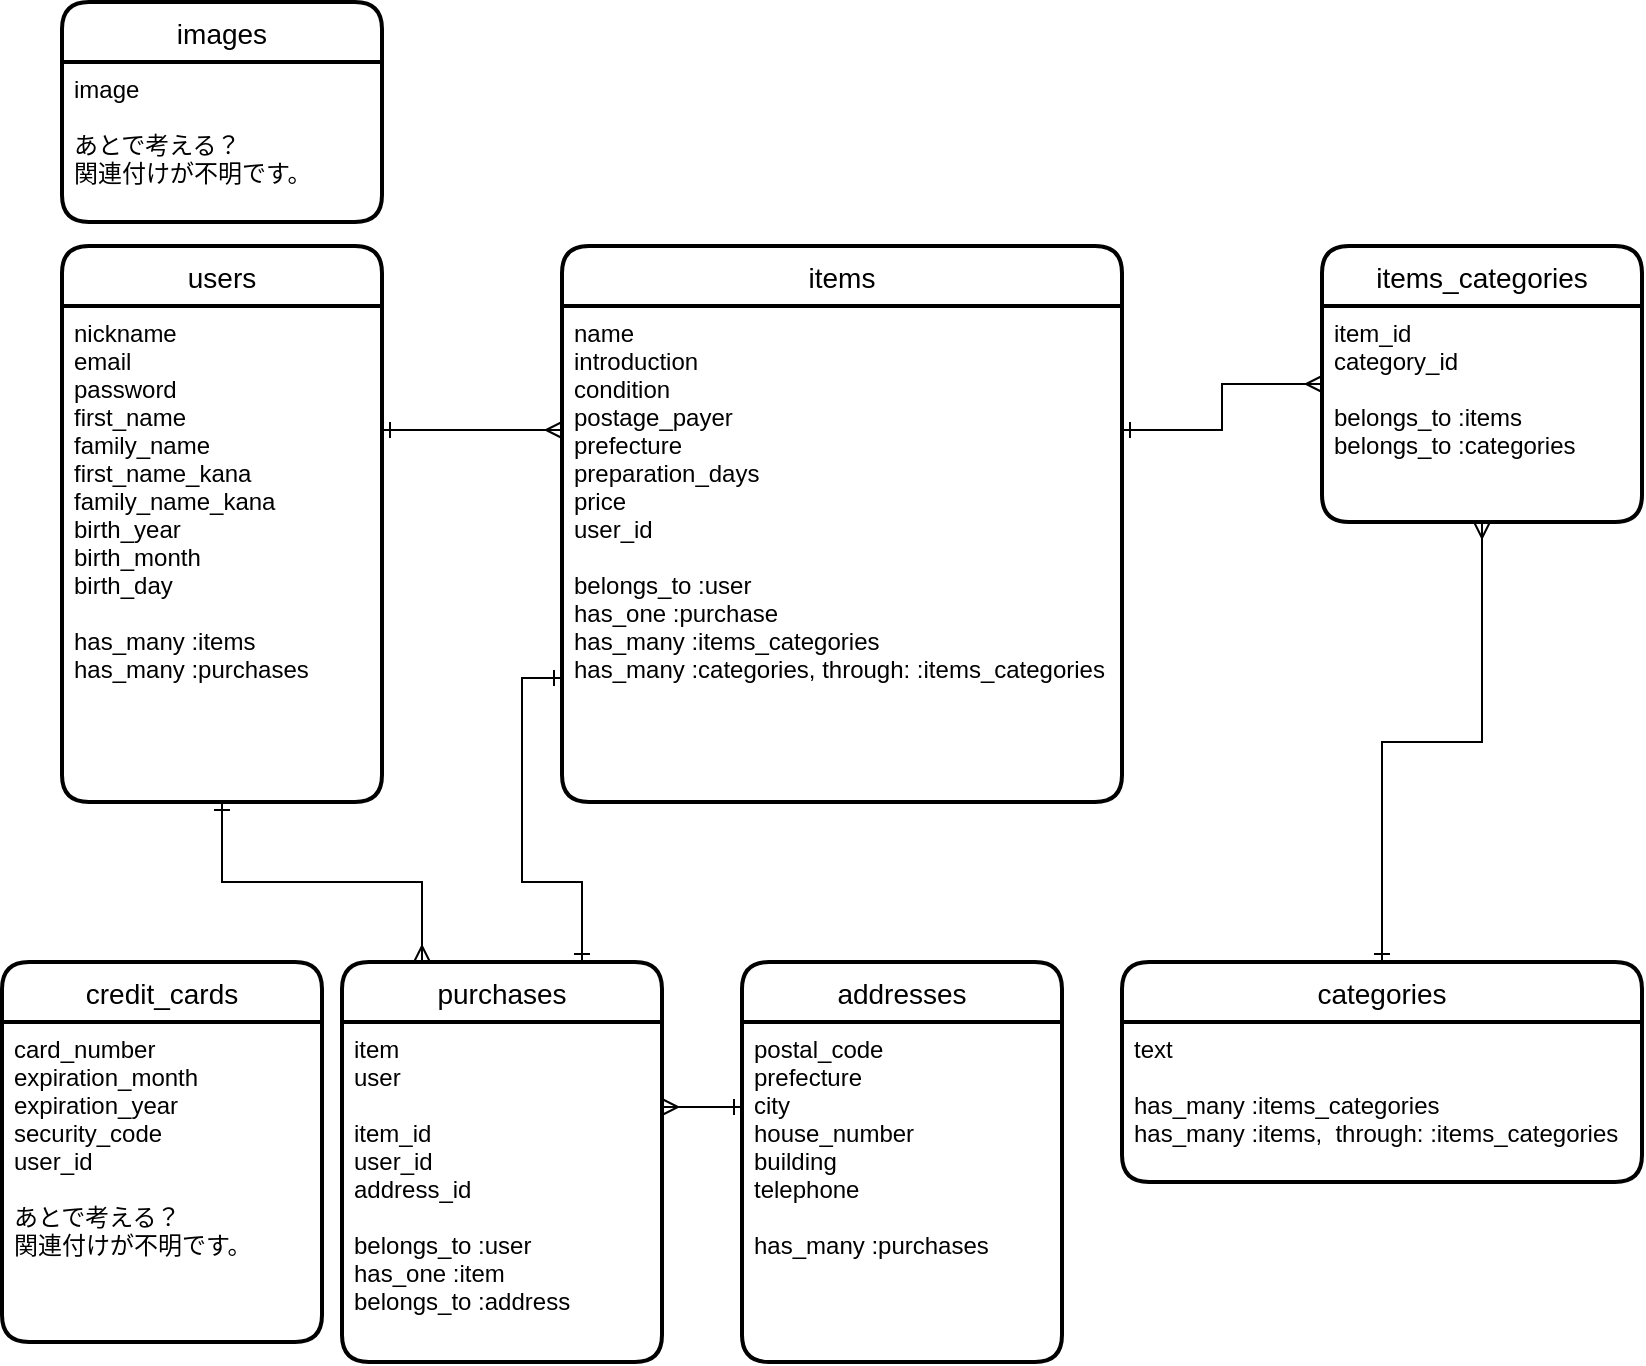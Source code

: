 <mxfile version="13.6.5">
    <diagram id="vQ1ZKM4H_uusscgU3DEP" name="ページ1">
        <mxGraphModel dx="1759" dy="680" grid="1" gridSize="10" guides="1" tooltips="1" connect="1" arrows="1" fold="1" page="1" pageScale="1" pageWidth="827" pageHeight="1169" math="0" shadow="0">
            <root>
                <mxCell id="0"/>
                <mxCell id="1" parent="0"/>
                <mxCell id="49" style="edgeStyle=orthogonalEdgeStyle;rounded=0;orthogonalLoop=1;jettySize=auto;html=1;exitX=1;exitY=0.25;exitDx=0;exitDy=0;entryX=0;entryY=0.25;entryDx=0;entryDy=0;startArrow=ERone;startFill=0;endArrow=ERmany;endFill=0;" edge="1" parent="1" source="35" target="37">
                    <mxGeometry relative="1" as="geometry"/>
                </mxCell>
                <mxCell id="54" style="edgeStyle=orthogonalEdgeStyle;rounded=0;orthogonalLoop=1;jettySize=auto;html=1;exitX=0.5;exitY=1;exitDx=0;exitDy=0;entryX=0.25;entryY=0;entryDx=0;entryDy=0;startArrow=ERone;startFill=0;endArrow=ERmany;endFill=0;" edge="1" parent="1" source="35" target="45">
                    <mxGeometry relative="1" as="geometry"/>
                </mxCell>
                <mxCell id="55" style="edgeStyle=orthogonalEdgeStyle;rounded=0;orthogonalLoop=1;jettySize=auto;html=1;exitX=0;exitY=0.75;exitDx=0;exitDy=0;entryX=0.75;entryY=0;entryDx=0;entryDy=0;startArrow=ERone;startFill=0;endArrow=ERone;endFill=0;" edge="1" parent="1" source="37" target="45">
                    <mxGeometry relative="1" as="geometry"/>
                </mxCell>
                <mxCell id="61" value="items_categories" style="swimlane;childLayout=stackLayout;horizontal=1;startSize=30;horizontalStack=0;rounded=1;fontSize=14;fontStyle=0;strokeWidth=2;resizeParent=0;resizeLast=1;shadow=0;dashed=0;align=center;" vertex="1" parent="1">
                    <mxGeometry x="660" y="282" width="160" height="138" as="geometry"/>
                </mxCell>
                <mxCell id="62" value="item_id&#10;category_id&#10;&#10;belongs_to :items&#10;belongs_to :categories" style="align=left;strokeColor=none;fillColor=none;spacingLeft=4;fontSize=12;verticalAlign=top;resizable=0;rotatable=0;part=1;" vertex="1" parent="61">
                    <mxGeometry y="30" width="160" height="108" as="geometry"/>
                </mxCell>
                <mxCell id="34" value="users" style="swimlane;childLayout=stackLayout;horizontal=1;startSize=30;horizontalStack=0;rounded=1;fontSize=14;fontStyle=0;strokeWidth=2;resizeParent=0;resizeLast=1;shadow=0;dashed=0;align=center;" vertex="1" parent="1">
                    <mxGeometry x="30" y="282" width="160" height="278" as="geometry"/>
                </mxCell>
                <mxCell id="35" value="nickname&#10;email&#10;password&#10;first_name&#10;family_name&#10;first_name_kana&#10;family_name_kana&#10;birth_year&#10;birth_month&#10;birth_day&#10;&#10;has_many :items&#10;has_many :purchases" style="align=left;strokeColor=none;fillColor=none;spacingLeft=4;fontSize=12;verticalAlign=top;resizable=0;rotatable=0;part=1;" vertex="1" parent="34">
                    <mxGeometry y="30" width="160" height="248" as="geometry"/>
                </mxCell>
                <mxCell id="58" style="edgeStyle=orthogonalEdgeStyle;rounded=0;orthogonalLoop=1;jettySize=auto;html=1;exitX=0;exitY=0.25;exitDx=0;exitDy=0;entryX=1;entryY=0.25;entryDx=0;entryDy=0;startArrow=ERone;startFill=0;endArrow=ERmany;endFill=0;" edge="1" parent="1" source="32" target="46">
                    <mxGeometry relative="1" as="geometry"/>
                </mxCell>
                <mxCell id="64" style="edgeStyle=orthogonalEdgeStyle;rounded=0;orthogonalLoop=1;jettySize=auto;html=1;exitX=0.5;exitY=0;exitDx=0;exitDy=0;entryX=0.5;entryY=1;entryDx=0;entryDy=0;startArrow=ERone;startFill=0;endArrow=ERmany;endFill=0;" edge="1" parent="1" source="59" target="62">
                    <mxGeometry relative="1" as="geometry"/>
                </mxCell>
                <mxCell id="63" style="edgeStyle=orthogonalEdgeStyle;rounded=0;orthogonalLoop=1;jettySize=auto;html=1;exitX=1;exitY=0.25;exitDx=0;exitDy=0;entryX=0;entryY=0.5;entryDx=0;entryDy=0;startArrow=ERone;startFill=0;endArrow=ERmany;endFill=0;" edge="1" parent="1" source="37" target="61">
                    <mxGeometry relative="1" as="geometry"/>
                </mxCell>
                <mxCell id="31" value="addresses" style="swimlane;childLayout=stackLayout;horizontal=1;startSize=30;horizontalStack=0;rounded=1;fontSize=14;fontStyle=0;strokeWidth=2;resizeParent=0;resizeLast=1;shadow=0;dashed=0;align=center;" vertex="1" parent="1">
                    <mxGeometry x="370" y="640" width="160" height="200" as="geometry"/>
                </mxCell>
                <mxCell id="32" value="postal_code&#10;prefecture&#10;city&#10;house_number&#10;building&#10;telephone&#10;&#10;has_many :purchases" style="align=left;strokeColor=none;fillColor=none;spacingLeft=4;fontSize=12;verticalAlign=top;resizable=0;rotatable=0;part=1;" vertex="1" parent="31">
                    <mxGeometry y="30" width="160" height="170" as="geometry"/>
                </mxCell>
                <mxCell id="36" value="items" style="swimlane;childLayout=stackLayout;horizontal=1;startSize=30;horizontalStack=0;rounded=1;fontSize=14;fontStyle=0;strokeWidth=2;resizeParent=0;resizeLast=1;shadow=0;dashed=0;align=center;" vertex="1" parent="1">
                    <mxGeometry x="280" y="282" width="280" height="278" as="geometry"/>
                </mxCell>
                <mxCell id="37" value="name&#10;introduction&#10;condition&#10;postage_payer&#10;prefecture&#10;preparation_days&#10;price&#10;user_id&#10;&#10;belongs_to :user&#10;has_one :purchase&#10;has_many :items_categories&#10;has_many :categories, through: :items_categories" style="align=left;strokeColor=none;fillColor=none;spacingLeft=4;fontSize=12;verticalAlign=top;resizable=0;rotatable=0;part=1;" vertex="1" parent="36">
                    <mxGeometry y="30" width="280" height="248" as="geometry"/>
                </mxCell>
                <mxCell id="59" value="categories" style="swimlane;childLayout=stackLayout;horizontal=1;startSize=30;horizontalStack=0;rounded=1;fontSize=14;fontStyle=0;strokeWidth=2;resizeParent=0;resizeLast=1;shadow=0;dashed=0;align=center;" vertex="1" parent="1">
                    <mxGeometry x="560" y="640" width="260" height="110" as="geometry"/>
                </mxCell>
                <mxCell id="60" value="text&#10;&#10;has_many :items_categories&#10;has_many :items,  through: :items_categories" style="align=left;strokeColor=none;fillColor=none;spacingLeft=4;fontSize=12;verticalAlign=top;resizable=0;rotatable=0;part=1;" vertex="1" parent="59">
                    <mxGeometry y="30" width="260" height="80" as="geometry"/>
                </mxCell>
                <mxCell id="45" value="purchases" style="swimlane;childLayout=stackLayout;horizontal=1;startSize=30;horizontalStack=0;rounded=1;fontSize=14;fontStyle=0;strokeWidth=2;resizeParent=0;resizeLast=1;shadow=0;dashed=0;align=center;" vertex="1" parent="1">
                    <mxGeometry x="170" y="640" width="160" height="200" as="geometry"/>
                </mxCell>
                <mxCell id="46" value="item&#10;user&#10;&#10;item_id&#10;user_id&#10;address_id&#10;&#10;belongs_to :user&#10;has_one :item&#10;belongs_to :address" style="align=left;strokeColor=none;fillColor=none;spacingLeft=4;fontSize=12;verticalAlign=top;resizable=0;rotatable=0;part=1;" vertex="1" parent="45">
                    <mxGeometry y="30" width="160" height="170" as="geometry"/>
                </mxCell>
                <mxCell id="28" value="credit_cards" style="swimlane;childLayout=stackLayout;horizontal=1;startSize=30;horizontalStack=0;rounded=1;fontSize=14;fontStyle=0;strokeWidth=2;resizeParent=0;resizeLast=1;shadow=0;dashed=0;align=center;" vertex="1" parent="1">
                    <mxGeometry y="640" width="160" height="190" as="geometry"/>
                </mxCell>
                <mxCell id="30" value="card_number&#10;expiration_month&#10;expiration_year&#10;security_code&#10;user_id&#10;&#10;あとで考える？&#10;関連付けが不明です。" style="align=left;strokeColor=none;fillColor=none;spacingLeft=4;fontSize=12;verticalAlign=top;resizable=0;rotatable=0;part=1;" vertex="1" parent="28">
                    <mxGeometry y="30" width="160" height="160" as="geometry"/>
                </mxCell>
                <mxCell id="56" value="images" style="swimlane;childLayout=stackLayout;horizontal=1;startSize=30;horizontalStack=0;rounded=1;fontSize=14;fontStyle=0;strokeWidth=2;resizeParent=0;resizeLast=1;shadow=0;dashed=0;align=center;" vertex="1" parent="1">
                    <mxGeometry x="30" y="160" width="160" height="110" as="geometry"/>
                </mxCell>
                <mxCell id="57" value="image&#10;&#10;あとで考える？&#10;関連付けが不明です。" style="align=left;strokeColor=none;fillColor=none;spacingLeft=4;fontSize=12;verticalAlign=top;resizable=0;rotatable=0;part=1;" vertex="1" parent="56">
                    <mxGeometry y="30" width="160" height="80" as="geometry"/>
                </mxCell>
            </root>
        </mxGraphModel>
    </diagram>
</mxfile>